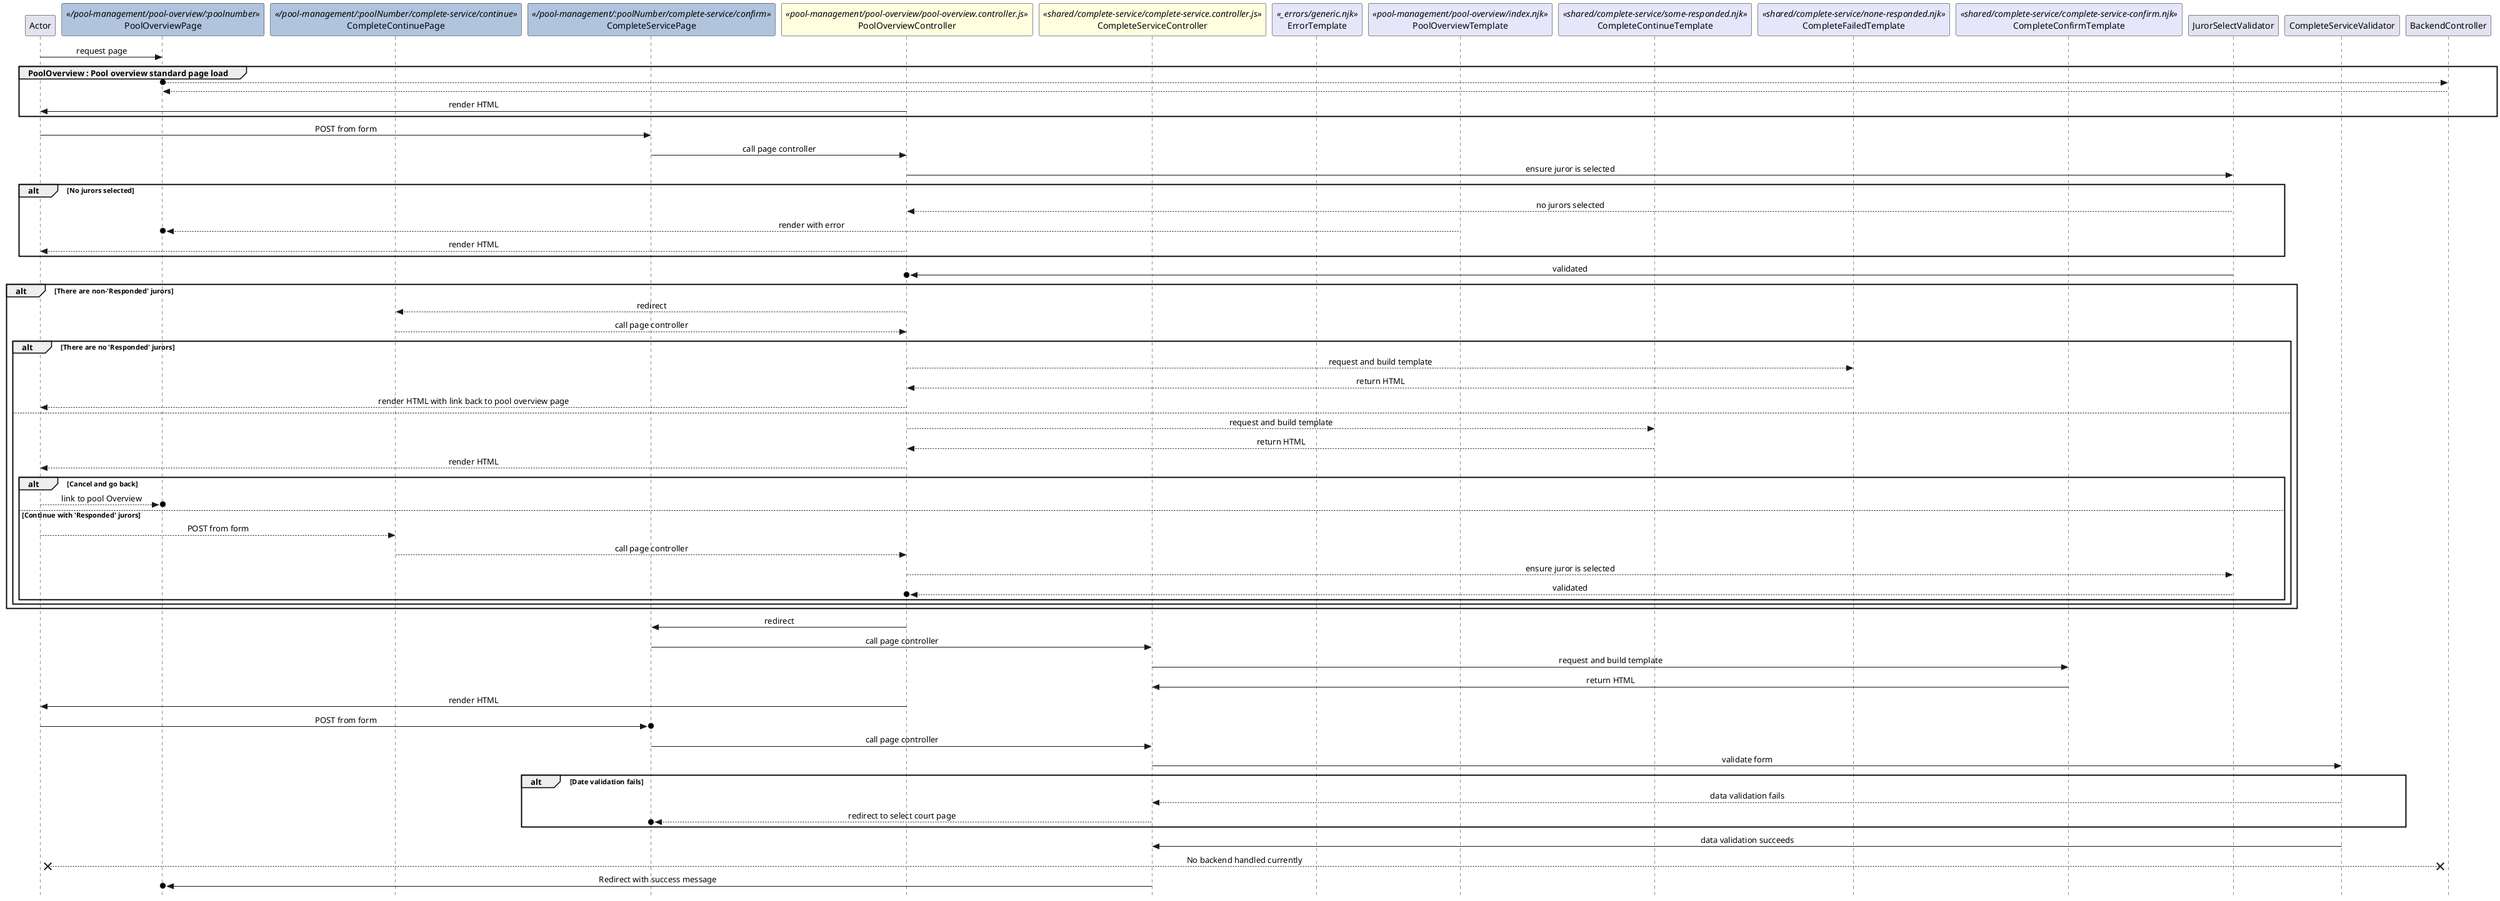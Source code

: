 @startuml bulk-complete-service

skinparam Style strictuml 
skinparam SequenceMessageAlignment center

participant Actor

''' LOCAL ROUTING
participant PoolOverviewPage <</pool-management/pool-overview/:poolnumber>> #lightsteelblue
participant CompleteContinuePage <</pool-management/:poolNumber/complete-service/continue>> #lightsteelblue
participant CompleteServicePage <</pool-management/:poolNumber/complete-service/confirm>> #lightsteelblue

''' CONTROLLER AND REQUEST OBJECTS
participant PoolOverviewController <<pool-management/pool-overview/pool-overview.controller.js>> #lightyellow
participant CompleteServiceController <<shared/complete-service/complete-service.controller.js>> #lightyellow

''' TEMPLATES
participant ErrorTemplate <<_errors/generic.njk>> #lavender
participant PoolOverviewTemplate <<pool-management/pool-overview/index.njk>> #lavender
participant CompleteContinueTemplate <<shared/complete-service/some-responded.njk>> #lavender
participant CompleteFailedTemplate <<shared/complete-service/none-responded.njk>> #lavender
participant CompleteConfirmTemplate <<shared/complete-service/complete-service-confirm.njk>> #lavender

''' FILTERS AND VALIDATORS
participant JurorSelectValidator
participant CompleteServiceValidator

''' BACKEND CONTROLLER
participant BackendController

Actor -> PoolOverviewPage : request page

group PoolOverview : Pool overview standard page load
  PoolOverviewPage o--> BackendController
  PoolOverviewPage <-- BackendController
  Actor <- PoolOverviewController : render HTML
end

Actor -> CompleteServicePage : POST from form
CompleteServicePage -> PoolOverviewController : call page controller
PoolOverviewController -> JurorSelectValidator : ensure juror is selected

alt No jurors selected
  PoolOverviewController <-- JurorSelectValidator : no jurors selected
  PoolOverviewPage o<-- PoolOverviewTemplate : render with error
  Actor <-- PoolOverviewController : render HTML
end

PoolOverviewController o<- JurorSelectValidator : validated

alt There are non-'Responded' jurors
  CompleteContinuePage <-- PoolOverviewController : redirect
  CompleteContinuePage --> PoolOverviewController : call page controller
  alt There are no 'Responded' jurors
    PoolOverviewController --> CompleteFailedTemplate : request and build template
    PoolOverviewController <-- CompleteFailedTemplate : return HTML
    Actor <-- PoolOverviewController : render HTML with link back to pool overview page
  else
    PoolOverviewController --> CompleteContinueTemplate : request and build template
    PoolOverviewController <-- CompleteContinueTemplate : return HTML
    Actor <-- PoolOverviewController : render HTML
    alt Cancel and go back
      Actor -->o PoolOverviewPage : link to pool Overview
    else Continue with 'Responded' jurors
      Actor --> CompleteContinuePage : POST from form
      CompleteContinuePage --> PoolOverviewController : call page controller
      PoolOverviewController --> JurorSelectValidator : ensure juror is selected
      PoolOverviewController o<-- JurorSelectValidator : validated
    end
  end
end

CompleteServicePage <- PoolOverviewController : redirect
CompleteServicePage -> CompleteServiceController : call page controller
CompleteServiceController -> CompleteConfirmTemplate : request and build template
CompleteServiceController <- CompleteConfirmTemplate : return HTML
Actor <- PoolOverviewController : render HTML

Actor ->o CompleteServicePage : POST from form
CompleteServicePage -> CompleteServiceController : call page controller
CompleteServiceController -> CompleteServiceValidator : validate form

alt Date validation fails
  CompleteServiceController <-- CompleteServiceValidator : data validation fails
  CompleteServicePage o<-- CompleteServiceController : redirect to select court page
end

CompleteServiceController <- CompleteServiceValidator : data validation succeeds

Actor x<-->x BackendController : No backend handled currently
' // TODO Hit data access object
' // TODO Hit backend
' // TODO Handle response

PoolOverviewPage o<- CompleteServiceController : Redirect with success message